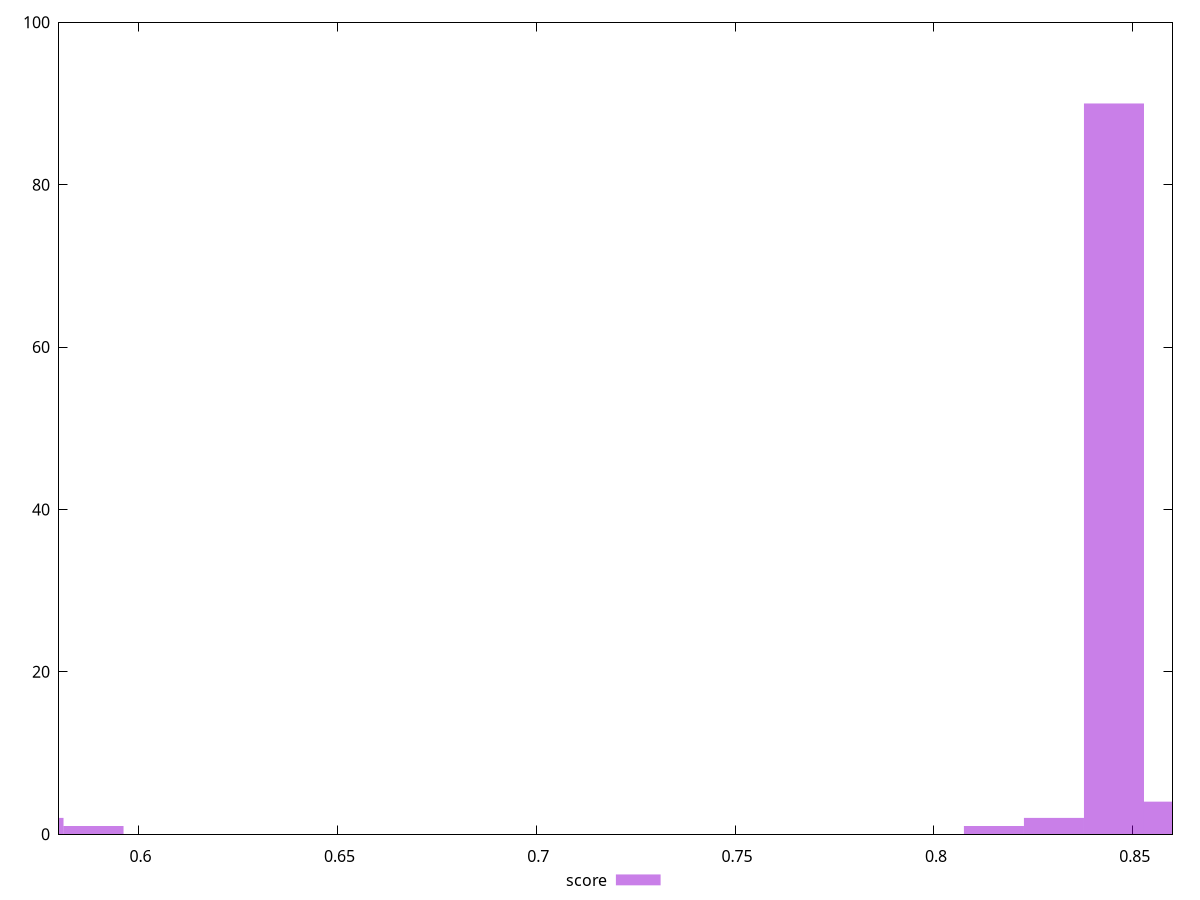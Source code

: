reset

$score <<EOF
0.8150947433770975 1
0.8301890904766734 2
0.8452834375762492 90
0.8603777846758252 4
0.5735851897838834 2
0.5886795368834593 1
EOF

set key outside below
set boxwidth 0.01509434709957588
set xrange [0.58:0.86]
set yrange [0:100]
set trange [0:100]
set style fill transparent solid 0.5 noborder
set terminal svg size 640, 490 enhanced background rgb 'white'
set output "report_00026_2021-02-22T21:38:55.199Z/interactive/samples/pages+cached+noadtech/score/histogram.svg"

plot $score title "score" with boxes

reset
